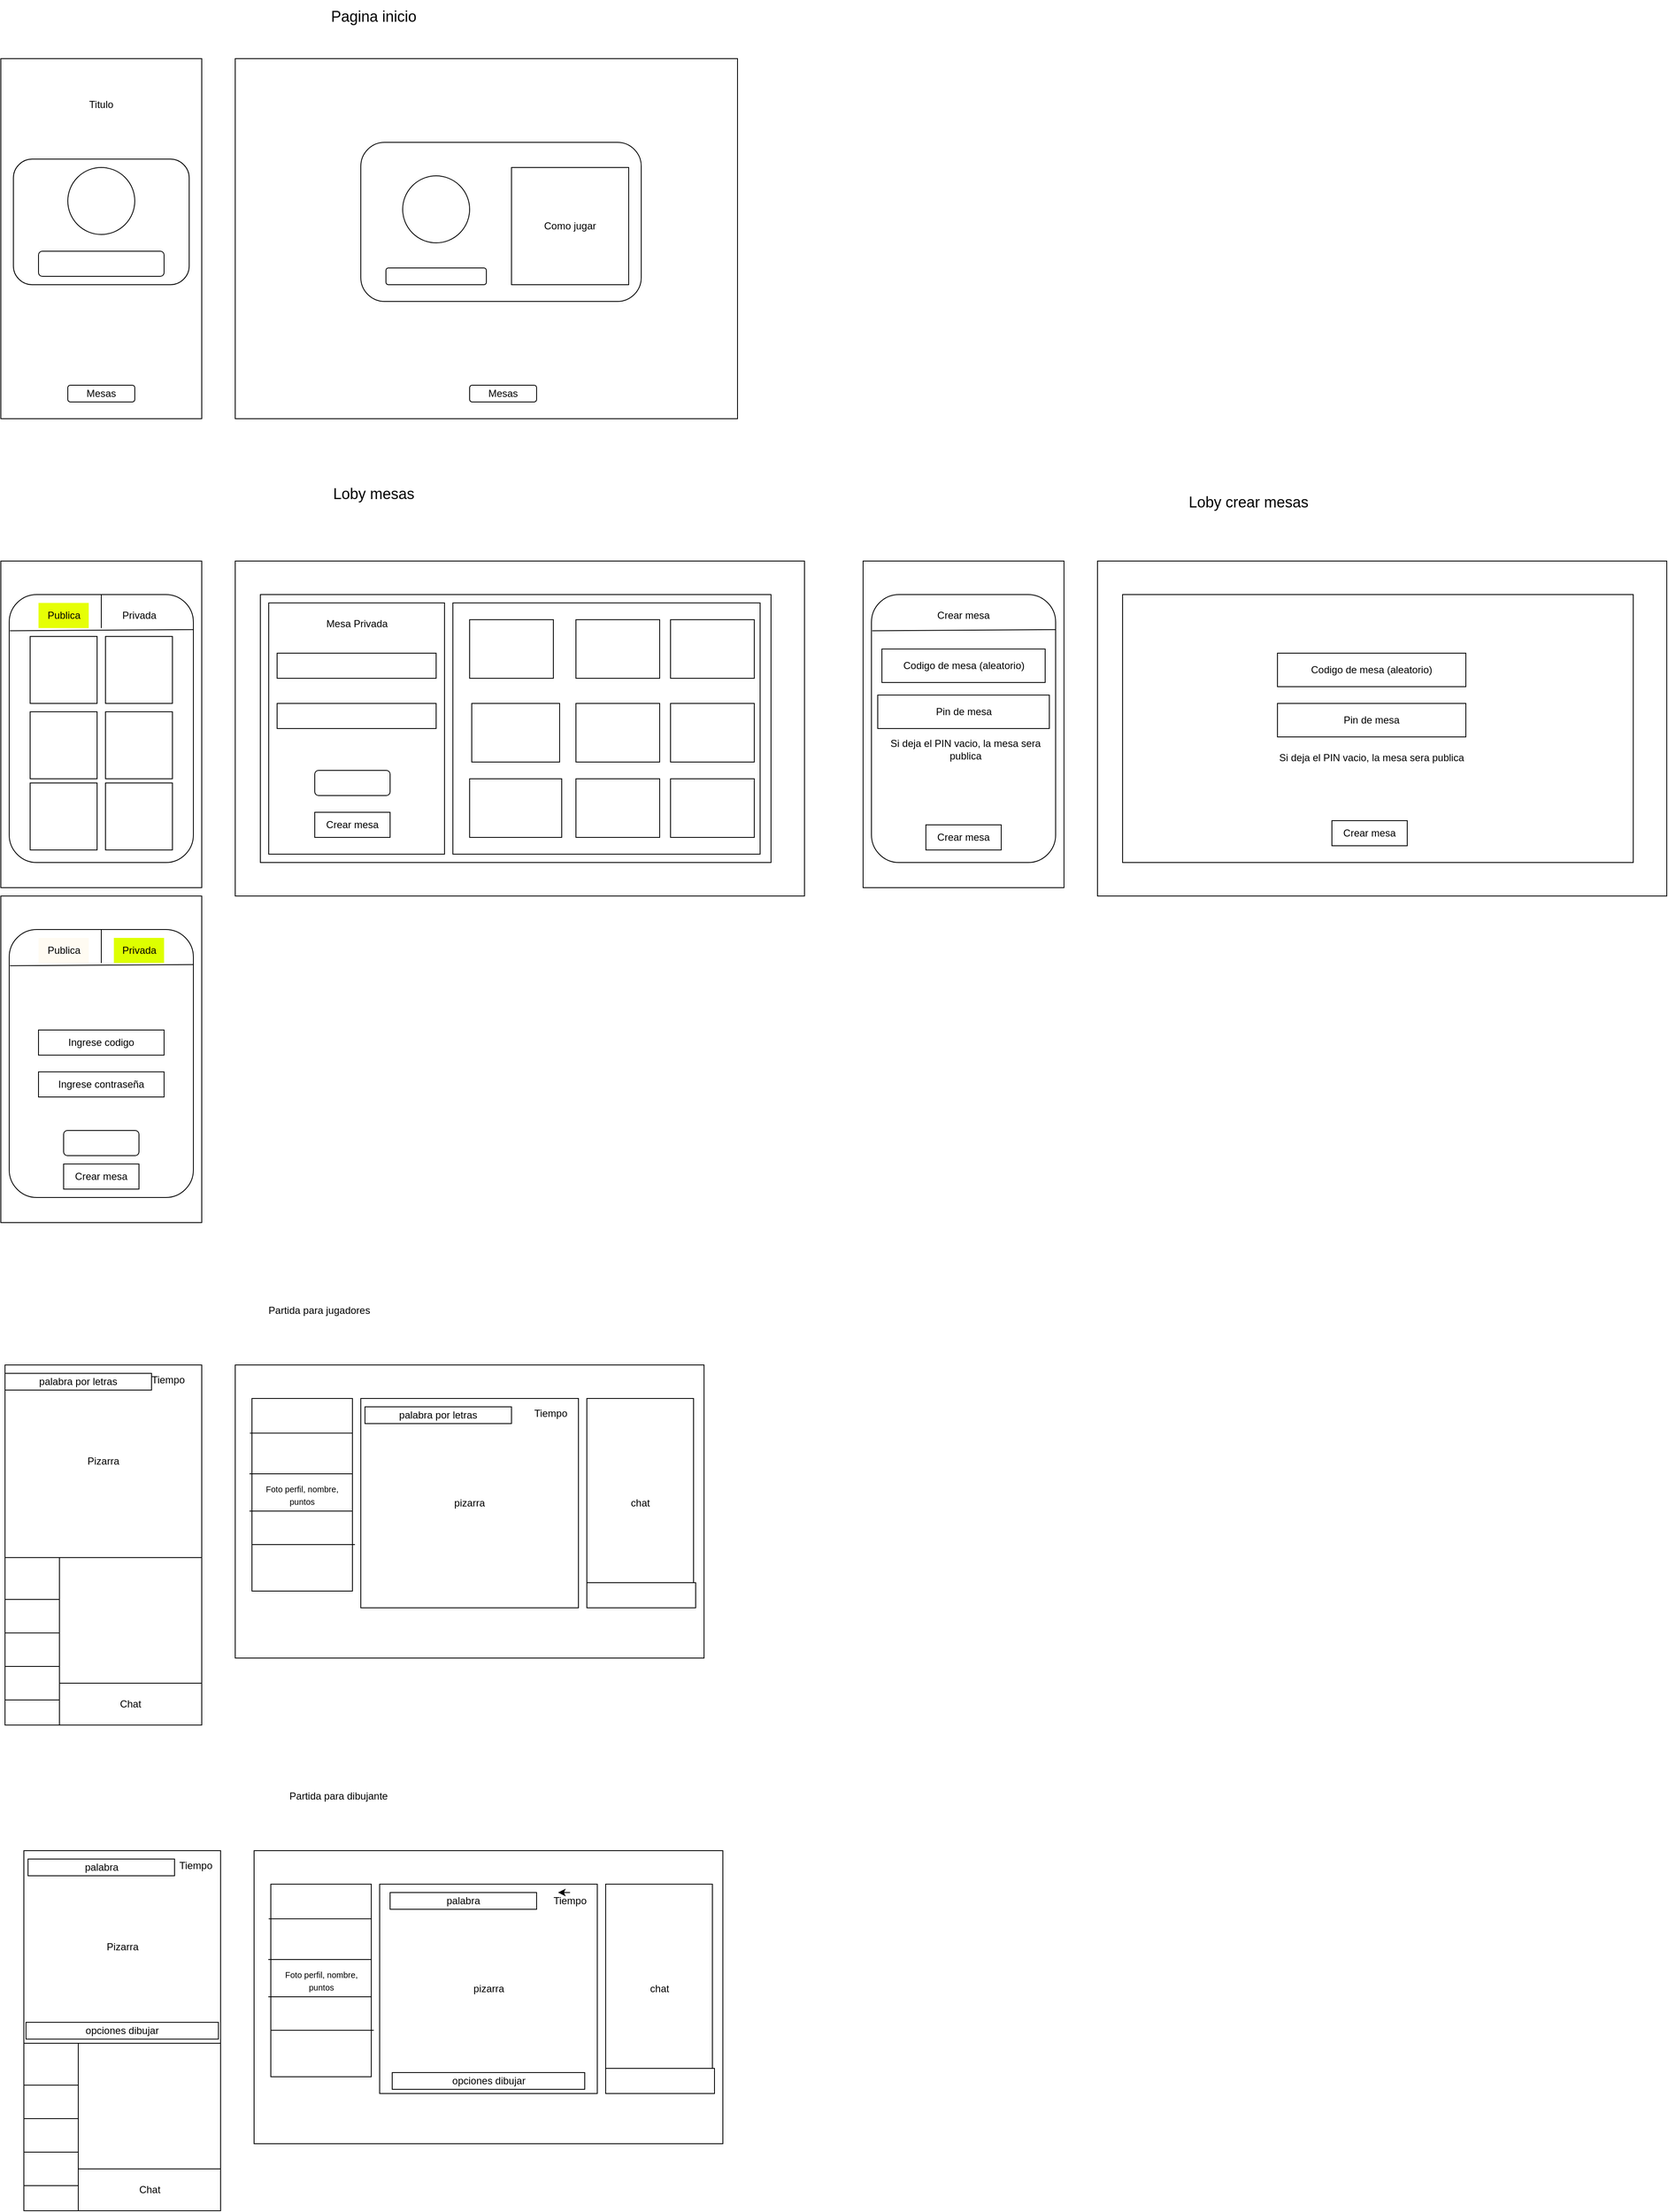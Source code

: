 <mxfile version="24.0.2" type="device">
  <diagram name="Página-1" id="uH68xMpEIBQ5nLfllBpA">
    <mxGraphModel dx="3140" dy="2772" grid="1" gridSize="10" guides="1" tooltips="1" connect="1" arrows="1" fold="1" page="1" pageScale="1" pageWidth="827" pageHeight="1169" math="0" shadow="0">
      <root>
        <mxCell id="0" />
        <mxCell id="1" parent="0" />
        <mxCell id="9TOt8isL0yTTxPqxEXAX-2" value="&lt;font style=&quot;font-size: 18px;&quot;&gt;Pagina inicio&lt;/font&gt;" style="text;html=1;align=center;verticalAlign=middle;resizable=0;points=[];autosize=1;strokeColor=none;fillColor=none;" vertex="1" parent="1">
          <mxGeometry x="420" y="10" width="130" height="40" as="geometry" />
        </mxCell>
        <mxCell id="9TOt8isL0yTTxPqxEXAX-3" value="" style="rounded=0;whiteSpace=wrap;html=1;" vertex="1" parent="1">
          <mxGeometry x="40" y="80" width="240" height="430" as="geometry" />
        </mxCell>
        <mxCell id="9TOt8isL0yTTxPqxEXAX-4" value="" style="rounded=0;whiteSpace=wrap;html=1;" vertex="1" parent="1">
          <mxGeometry x="320" y="80" width="600" height="430" as="geometry" />
        </mxCell>
        <mxCell id="9TOt8isL0yTTxPqxEXAX-6" value="" style="rounded=1;whiteSpace=wrap;html=1;" vertex="1" parent="1">
          <mxGeometry x="55" y="200" width="210" height="150" as="geometry" />
        </mxCell>
        <mxCell id="9TOt8isL0yTTxPqxEXAX-5" value="" style="ellipse;whiteSpace=wrap;html=1;aspect=fixed;" vertex="1" parent="1">
          <mxGeometry x="120" y="210" width="80" height="80" as="geometry" />
        </mxCell>
        <mxCell id="9TOt8isL0yTTxPqxEXAX-8" value="Titulo" style="text;html=1;align=center;verticalAlign=middle;whiteSpace=wrap;rounded=0;" vertex="1" parent="1">
          <mxGeometry x="130" y="120" width="60" height="30" as="geometry" />
        </mxCell>
        <mxCell id="9TOt8isL0yTTxPqxEXAX-10" value="Mesas" style="rounded=1;whiteSpace=wrap;html=1;" vertex="1" parent="1">
          <mxGeometry x="120" y="470" width="80" height="20" as="geometry" />
        </mxCell>
        <mxCell id="9TOt8isL0yTTxPqxEXAX-11" value="" style="rounded=1;whiteSpace=wrap;html=1;" vertex="1" parent="1">
          <mxGeometry x="85" y="310" width="150" height="30" as="geometry" />
        </mxCell>
        <mxCell id="9TOt8isL0yTTxPqxEXAX-12" value="" style="rounded=1;whiteSpace=wrap;html=1;" vertex="1" parent="1">
          <mxGeometry x="470" y="180" width="335" height="190" as="geometry" />
        </mxCell>
        <mxCell id="9TOt8isL0yTTxPqxEXAX-13" value="" style="ellipse;whiteSpace=wrap;html=1;aspect=fixed;" vertex="1" parent="1">
          <mxGeometry x="520" y="220" width="80" height="80" as="geometry" />
        </mxCell>
        <mxCell id="9TOt8isL0yTTxPqxEXAX-14" value="" style="rounded=1;whiteSpace=wrap;html=1;" vertex="1" parent="1">
          <mxGeometry x="500" y="330" width="120" height="20" as="geometry" />
        </mxCell>
        <mxCell id="9TOt8isL0yTTxPqxEXAX-16" value="Como jugar" style="whiteSpace=wrap;html=1;aspect=fixed;" vertex="1" parent="1">
          <mxGeometry x="650" y="210" width="140" height="140" as="geometry" />
        </mxCell>
        <mxCell id="9TOt8isL0yTTxPqxEXAX-17" value="Mesas" style="rounded=1;whiteSpace=wrap;html=1;" vertex="1" parent="1">
          <mxGeometry x="600" y="470" width="80" height="20" as="geometry" />
        </mxCell>
        <mxCell id="9TOt8isL0yTTxPqxEXAX-19" value="&lt;font style=&quot;font-size: 18px;&quot;&gt;Loby mesas&lt;/font&gt;" style="text;html=1;align=center;verticalAlign=middle;resizable=0;points=[];autosize=1;strokeColor=none;fillColor=none;" vertex="1" parent="1">
          <mxGeometry x="425" y="580" width="120" height="40" as="geometry" />
        </mxCell>
        <mxCell id="9TOt8isL0yTTxPqxEXAX-21" value="" style="rounded=0;whiteSpace=wrap;html=1;" vertex="1" parent="1">
          <mxGeometry x="40" y="680" width="240" height="390" as="geometry" />
        </mxCell>
        <mxCell id="9TOt8isL0yTTxPqxEXAX-28" value="" style="rounded=1;whiteSpace=wrap;html=1;" vertex="1" parent="1">
          <mxGeometry x="50" y="720" width="220" height="320" as="geometry" />
        </mxCell>
        <mxCell id="9TOt8isL0yTTxPqxEXAX-31" value="" style="endArrow=none;html=1;rounded=0;exitX=0.004;exitY=0.135;exitDx=0;exitDy=0;exitPerimeter=0;entryX=1;entryY=0.131;entryDx=0;entryDy=0;entryPerimeter=0;" edge="1" parent="1" source="9TOt8isL0yTTxPqxEXAX-28" target="9TOt8isL0yTTxPqxEXAX-28">
          <mxGeometry width="50" height="50" relative="1" as="geometry">
            <mxPoint x="390" y="860" as="sourcePoint" />
            <mxPoint x="440" y="810" as="targetPoint" />
          </mxGeometry>
        </mxCell>
        <mxCell id="9TOt8isL0yTTxPqxEXAX-32" value="Publica" style="text;html=1;align=center;verticalAlign=middle;resizable=0;points=[];autosize=1;strokeColor=none;fillColor=#E6FF05;" vertex="1" parent="1">
          <mxGeometry x="85" y="730" width="60" height="30" as="geometry" />
        </mxCell>
        <mxCell id="9TOt8isL0yTTxPqxEXAX-33" value="Privada" style="text;html=1;align=center;verticalAlign=middle;resizable=0;points=[];autosize=1;strokeColor=none;fillColor=none;" vertex="1" parent="1">
          <mxGeometry x="175" y="730" width="60" height="30" as="geometry" />
        </mxCell>
        <mxCell id="9TOt8isL0yTTxPqxEXAX-34" value="" style="endArrow=none;html=1;rounded=0;entryX=0.5;entryY=0;entryDx=0;entryDy=0;" edge="1" parent="1" target="9TOt8isL0yTTxPqxEXAX-28">
          <mxGeometry width="50" height="50" relative="1" as="geometry">
            <mxPoint x="160" y="760" as="sourcePoint" />
            <mxPoint x="440" y="810" as="targetPoint" />
          </mxGeometry>
        </mxCell>
        <mxCell id="9TOt8isL0yTTxPqxEXAX-35" value="" style="whiteSpace=wrap;html=1;aspect=fixed;" vertex="1" parent="1">
          <mxGeometry x="75" y="770" width="80" height="80" as="geometry" />
        </mxCell>
        <mxCell id="9TOt8isL0yTTxPqxEXAX-36" value="" style="whiteSpace=wrap;html=1;aspect=fixed;" vertex="1" parent="1">
          <mxGeometry x="165" y="770" width="80" height="80" as="geometry" />
        </mxCell>
        <mxCell id="9TOt8isL0yTTxPqxEXAX-37" value="" style="whiteSpace=wrap;html=1;aspect=fixed;" vertex="1" parent="1">
          <mxGeometry x="75" y="860" width="80" height="80" as="geometry" />
        </mxCell>
        <mxCell id="9TOt8isL0yTTxPqxEXAX-38" value="" style="whiteSpace=wrap;html=1;aspect=fixed;" vertex="1" parent="1">
          <mxGeometry x="165" y="860" width="80" height="80" as="geometry" />
        </mxCell>
        <mxCell id="9TOt8isL0yTTxPqxEXAX-39" value="" style="whiteSpace=wrap;html=1;aspect=fixed;" vertex="1" parent="1">
          <mxGeometry x="75" y="945" width="80" height="80" as="geometry" />
        </mxCell>
        <mxCell id="9TOt8isL0yTTxPqxEXAX-40" value="" style="whiteSpace=wrap;html=1;aspect=fixed;" vertex="1" parent="1">
          <mxGeometry x="165" y="945" width="80" height="80" as="geometry" />
        </mxCell>
        <mxCell id="9TOt8isL0yTTxPqxEXAX-41" value="" style="rounded=0;whiteSpace=wrap;html=1;" vertex="1" parent="1">
          <mxGeometry x="40" y="1080" width="240" height="390" as="geometry" />
        </mxCell>
        <mxCell id="9TOt8isL0yTTxPqxEXAX-42" value="" style="rounded=1;whiteSpace=wrap;html=1;" vertex="1" parent="1">
          <mxGeometry x="50" y="1120" width="220" height="320" as="geometry" />
        </mxCell>
        <mxCell id="9TOt8isL0yTTxPqxEXAX-43" value="" style="endArrow=none;html=1;rounded=0;exitX=0.004;exitY=0.135;exitDx=0;exitDy=0;exitPerimeter=0;entryX=1;entryY=0.131;entryDx=0;entryDy=0;entryPerimeter=0;" edge="1" parent="1" source="9TOt8isL0yTTxPqxEXAX-42" target="9TOt8isL0yTTxPqxEXAX-42">
          <mxGeometry width="50" height="50" relative="1" as="geometry">
            <mxPoint x="390" y="1260" as="sourcePoint" />
            <mxPoint x="440" y="1210" as="targetPoint" />
          </mxGeometry>
        </mxCell>
        <mxCell id="9TOt8isL0yTTxPqxEXAX-44" value="Publica" style="text;html=1;align=center;verticalAlign=middle;resizable=0;points=[];autosize=1;strokeColor=none;fillColor=#FFFBF2;" vertex="1" parent="1">
          <mxGeometry x="85" y="1130" width="60" height="30" as="geometry" />
        </mxCell>
        <mxCell id="9TOt8isL0yTTxPqxEXAX-45" value="Privada" style="text;html=1;align=center;verticalAlign=middle;resizable=0;points=[];autosize=1;strokeColor=none;fillColor=#DDFF00;" vertex="1" parent="1">
          <mxGeometry x="175" y="1130" width="60" height="30" as="geometry" />
        </mxCell>
        <mxCell id="9TOt8isL0yTTxPqxEXAX-46" value="" style="endArrow=none;html=1;rounded=0;entryX=0.5;entryY=0;entryDx=0;entryDy=0;" edge="1" parent="1" target="9TOt8isL0yTTxPqxEXAX-42">
          <mxGeometry width="50" height="50" relative="1" as="geometry">
            <mxPoint x="160" y="1160" as="sourcePoint" />
            <mxPoint x="440" y="1210" as="targetPoint" />
          </mxGeometry>
        </mxCell>
        <mxCell id="9TOt8isL0yTTxPqxEXAX-53" value="" style="rounded=0;whiteSpace=wrap;html=1;" vertex="1" parent="1">
          <mxGeometry x="85" y="1240" width="150" height="30" as="geometry" />
        </mxCell>
        <mxCell id="9TOt8isL0yTTxPqxEXAX-54" value="" style="rounded=0;whiteSpace=wrap;html=1;" vertex="1" parent="1">
          <mxGeometry x="85" y="1290" width="150" height="30" as="geometry" />
        </mxCell>
        <mxCell id="9TOt8isL0yTTxPqxEXAX-56" value="" style="rounded=1;whiteSpace=wrap;html=1;" vertex="1" parent="1">
          <mxGeometry x="115" y="1360" width="90" height="30" as="geometry" />
        </mxCell>
        <mxCell id="9TOt8isL0yTTxPqxEXAX-57" value="Ingrese codigo" style="text;html=1;align=center;verticalAlign=middle;whiteSpace=wrap;rounded=0;" vertex="1" parent="1">
          <mxGeometry x="100" y="1240" width="120" height="30" as="geometry" />
        </mxCell>
        <mxCell id="9TOt8isL0yTTxPqxEXAX-58" value="Ingrese contraseña" style="text;html=1;align=center;verticalAlign=middle;whiteSpace=wrap;rounded=0;" vertex="1" parent="1">
          <mxGeometry x="100" y="1290" width="120" height="30" as="geometry" />
        </mxCell>
        <mxCell id="9TOt8isL0yTTxPqxEXAX-59" value="" style="rounded=0;whiteSpace=wrap;html=1;" vertex="1" parent="1">
          <mxGeometry x="320" y="680" width="680" height="400" as="geometry" />
        </mxCell>
        <mxCell id="9TOt8isL0yTTxPqxEXAX-61" value="" style="rounded=0;whiteSpace=wrap;html=1;" vertex="1" parent="1">
          <mxGeometry x="350" y="720" width="610" height="320" as="geometry" />
        </mxCell>
        <mxCell id="9TOt8isL0yTTxPqxEXAX-62" value="" style="rounded=0;whiteSpace=wrap;html=1;" vertex="1" parent="1">
          <mxGeometry x="580" y="730" width="367" height="300" as="geometry" />
        </mxCell>
        <mxCell id="9TOt8isL0yTTxPqxEXAX-63" value="" style="rounded=0;whiteSpace=wrap;html=1;" vertex="1" parent="1">
          <mxGeometry x="600" y="750" width="100" height="70" as="geometry" />
        </mxCell>
        <mxCell id="9TOt8isL0yTTxPqxEXAX-64" value="" style="rounded=0;whiteSpace=wrap;html=1;" vertex="1" parent="1">
          <mxGeometry x="727" y="750" width="100" height="70" as="geometry" />
        </mxCell>
        <mxCell id="9TOt8isL0yTTxPqxEXAX-65" value="" style="rounded=0;whiteSpace=wrap;html=1;" vertex="1" parent="1">
          <mxGeometry x="840" y="750" width="100" height="70" as="geometry" />
        </mxCell>
        <mxCell id="9TOt8isL0yTTxPqxEXAX-66" value="" style="rounded=0;whiteSpace=wrap;html=1;" vertex="1" parent="1">
          <mxGeometry x="602.5" y="850" width="105" height="70" as="geometry" />
        </mxCell>
        <mxCell id="9TOt8isL0yTTxPqxEXAX-67" value="" style="rounded=0;whiteSpace=wrap;html=1;" vertex="1" parent="1">
          <mxGeometry x="727" y="850" width="100" height="70" as="geometry" />
        </mxCell>
        <mxCell id="9TOt8isL0yTTxPqxEXAX-68" value="" style="rounded=0;whiteSpace=wrap;html=1;" vertex="1" parent="1">
          <mxGeometry x="840" y="850" width="100" height="70" as="geometry" />
        </mxCell>
        <mxCell id="9TOt8isL0yTTxPqxEXAX-69" value="" style="rounded=0;whiteSpace=wrap;html=1;" vertex="1" parent="1">
          <mxGeometry x="600" y="940" width="110" height="70" as="geometry" />
        </mxCell>
        <mxCell id="9TOt8isL0yTTxPqxEXAX-70" value="" style="rounded=0;whiteSpace=wrap;html=1;" vertex="1" parent="1">
          <mxGeometry x="727" y="940" width="100" height="70" as="geometry" />
        </mxCell>
        <mxCell id="9TOt8isL0yTTxPqxEXAX-71" value="" style="rounded=0;whiteSpace=wrap;html=1;" vertex="1" parent="1">
          <mxGeometry x="840" y="940" width="100" height="70" as="geometry" />
        </mxCell>
        <mxCell id="9TOt8isL0yTTxPqxEXAX-72" value="" style="rounded=0;whiteSpace=wrap;html=1;" vertex="1" parent="1">
          <mxGeometry x="360" y="730" width="210" height="300" as="geometry" />
        </mxCell>
        <mxCell id="9TOt8isL0yTTxPqxEXAX-73" value="Mesa Privada" style="text;html=1;align=center;verticalAlign=middle;whiteSpace=wrap;rounded=0;" vertex="1" parent="1">
          <mxGeometry x="412.5" y="740" width="105" height="30" as="geometry" />
        </mxCell>
        <mxCell id="9TOt8isL0yTTxPqxEXAX-75" value="" style="rounded=0;whiteSpace=wrap;html=1;" vertex="1" parent="1">
          <mxGeometry x="370" y="790" width="190" height="30" as="geometry" />
        </mxCell>
        <mxCell id="9TOt8isL0yTTxPqxEXAX-76" value="" style="rounded=0;whiteSpace=wrap;html=1;" vertex="1" parent="1">
          <mxGeometry x="370" y="850" width="190" height="30" as="geometry" />
        </mxCell>
        <mxCell id="9TOt8isL0yTTxPqxEXAX-77" value="" style="rounded=1;whiteSpace=wrap;html=1;" vertex="1" parent="1">
          <mxGeometry x="415" y="930" width="90" height="30" as="geometry" />
        </mxCell>
        <mxCell id="9TOt8isL0yTTxPqxEXAX-78" value="Partida para jugadores" style="text;html=1;align=center;verticalAlign=middle;resizable=0;points=[];autosize=1;strokeColor=none;fillColor=none;" vertex="1" parent="1">
          <mxGeometry x="350" y="1560" width="140" height="30" as="geometry" />
        </mxCell>
        <mxCell id="9TOt8isL0yTTxPqxEXAX-79" value="" style="rounded=0;whiteSpace=wrap;html=1;" vertex="1" parent="1">
          <mxGeometry x="45" y="1640" width="235" height="430" as="geometry" />
        </mxCell>
        <mxCell id="9TOt8isL0yTTxPqxEXAX-80" value="Pizarra" style="rounded=0;whiteSpace=wrap;html=1;" vertex="1" parent="1">
          <mxGeometry x="45" y="1640" width="235" height="230" as="geometry" />
        </mxCell>
        <mxCell id="9TOt8isL0yTTxPqxEXAX-81" value="" style="rounded=0;whiteSpace=wrap;html=1;" vertex="1" parent="1">
          <mxGeometry x="45" y="1870" width="65" height="200" as="geometry" />
        </mxCell>
        <mxCell id="9TOt8isL0yTTxPqxEXAX-82" value="Chat" style="rounded=0;whiteSpace=wrap;html=1;" vertex="1" parent="1">
          <mxGeometry x="110" y="2020" width="170" height="50" as="geometry" />
        </mxCell>
        <mxCell id="9TOt8isL0yTTxPqxEXAX-83" value="" style="endArrow=none;html=1;rounded=0;exitX=0;exitY=0.25;exitDx=0;exitDy=0;entryX=1;entryY=0.25;entryDx=0;entryDy=0;" edge="1" parent="1" source="9TOt8isL0yTTxPqxEXAX-81" target="9TOt8isL0yTTxPqxEXAX-81">
          <mxGeometry width="50" height="50" relative="1" as="geometry">
            <mxPoint x="400" y="1900" as="sourcePoint" />
            <mxPoint x="450" y="1850" as="targetPoint" />
          </mxGeometry>
        </mxCell>
        <mxCell id="9TOt8isL0yTTxPqxEXAX-84" value="" style="endArrow=none;html=1;rounded=0;exitX=0;exitY=0.25;exitDx=0;exitDy=0;entryX=1;entryY=0.25;entryDx=0;entryDy=0;" edge="1" parent="1">
          <mxGeometry width="50" height="50" relative="1" as="geometry">
            <mxPoint x="45" y="1960" as="sourcePoint" />
            <mxPoint x="110" y="1960" as="targetPoint" />
          </mxGeometry>
        </mxCell>
        <mxCell id="9TOt8isL0yTTxPqxEXAX-85" value="" style="endArrow=none;html=1;rounded=0;exitX=0;exitY=0.25;exitDx=0;exitDy=0;entryX=1;entryY=0.25;entryDx=0;entryDy=0;" edge="1" parent="1">
          <mxGeometry width="50" height="50" relative="1" as="geometry">
            <mxPoint x="45" y="2000" as="sourcePoint" />
            <mxPoint x="110" y="2000" as="targetPoint" />
          </mxGeometry>
        </mxCell>
        <mxCell id="9TOt8isL0yTTxPqxEXAX-86" value="" style="endArrow=none;html=1;rounded=0;exitX=0;exitY=0.25;exitDx=0;exitDy=0;entryX=1;entryY=0.25;entryDx=0;entryDy=0;" edge="1" parent="1">
          <mxGeometry width="50" height="50" relative="1" as="geometry">
            <mxPoint x="45" y="2040" as="sourcePoint" />
            <mxPoint x="110" y="2040" as="targetPoint" />
          </mxGeometry>
        </mxCell>
        <mxCell id="9TOt8isL0yTTxPqxEXAX-87" value="" style="rounded=0;whiteSpace=wrap;html=1;" vertex="1" parent="1">
          <mxGeometry x="320" y="1640" width="560" height="350" as="geometry" />
        </mxCell>
        <mxCell id="9TOt8isL0yTTxPqxEXAX-88" value="pizarra" style="rounded=0;whiteSpace=wrap;html=1;" vertex="1" parent="1">
          <mxGeometry x="470" y="1680" width="260" height="250" as="geometry" />
        </mxCell>
        <mxCell id="9TOt8isL0yTTxPqxEXAX-89" value="&lt;font style=&quot;font-size: 10px;&quot;&gt;Foto perfil, nombre, puntos&lt;/font&gt;" style="rounded=0;whiteSpace=wrap;html=1;" vertex="1" parent="1">
          <mxGeometry x="340" y="1680" width="120" height="230" as="geometry" />
        </mxCell>
        <mxCell id="9TOt8isL0yTTxPqxEXAX-91" value="" style="endArrow=none;html=1;rounded=0;exitX=-0.021;exitY=0.18;exitDx=0;exitDy=0;exitPerimeter=0;entryX=1;entryY=0.18;entryDx=0;entryDy=0;entryPerimeter=0;" edge="1" parent="1" source="9TOt8isL0yTTxPqxEXAX-89" target="9TOt8isL0yTTxPqxEXAX-89">
          <mxGeometry width="50" height="50" relative="1" as="geometry">
            <mxPoint x="650" y="1940" as="sourcePoint" />
            <mxPoint x="700" y="1890" as="targetPoint" />
          </mxGeometry>
        </mxCell>
        <mxCell id="9TOt8isL0yTTxPqxEXAX-92" value="" style="endArrow=none;html=1;rounded=0;exitX=-0.021;exitY=0.18;exitDx=0;exitDy=0;exitPerimeter=0;entryX=1;entryY=0.18;entryDx=0;entryDy=0;entryPerimeter=0;" edge="1" parent="1">
          <mxGeometry width="50" height="50" relative="1" as="geometry">
            <mxPoint x="337" y="1770" as="sourcePoint" />
            <mxPoint x="460" y="1770" as="targetPoint" />
          </mxGeometry>
        </mxCell>
        <mxCell id="9TOt8isL0yTTxPqxEXAX-93" value="" style="endArrow=none;html=1;rounded=0;exitX=-0.021;exitY=0.18;exitDx=0;exitDy=0;exitPerimeter=0;entryX=1;entryY=0.18;entryDx=0;entryDy=0;entryPerimeter=0;" edge="1" parent="1">
          <mxGeometry width="50" height="50" relative="1" as="geometry">
            <mxPoint x="337" y="1814.5" as="sourcePoint" />
            <mxPoint x="460" y="1814.5" as="targetPoint" />
          </mxGeometry>
        </mxCell>
        <mxCell id="9TOt8isL0yTTxPqxEXAX-94" value="" style="endArrow=none;html=1;rounded=0;exitX=-0.021;exitY=0.18;exitDx=0;exitDy=0;exitPerimeter=0;entryX=1;entryY=0.18;entryDx=0;entryDy=0;entryPerimeter=0;" edge="1" parent="1">
          <mxGeometry width="50" height="50" relative="1" as="geometry">
            <mxPoint x="340" y="1854.5" as="sourcePoint" />
            <mxPoint x="463" y="1854.5" as="targetPoint" />
          </mxGeometry>
        </mxCell>
        <mxCell id="9TOt8isL0yTTxPqxEXAX-95" value="chat" style="rounded=0;whiteSpace=wrap;html=1;" vertex="1" parent="1">
          <mxGeometry x="740" y="1680" width="127.5" height="250" as="geometry" />
        </mxCell>
        <mxCell id="9TOt8isL0yTTxPqxEXAX-97" value="" style="rounded=0;whiteSpace=wrap;html=1;" vertex="1" parent="1">
          <mxGeometry x="740" y="1900" width="130" height="30" as="geometry" />
        </mxCell>
        <mxCell id="9TOt8isL0yTTxPqxEXAX-98" value="Partida para dibujante" style="text;html=1;align=center;verticalAlign=middle;resizable=0;points=[];autosize=1;strokeColor=none;fillColor=none;" vertex="1" parent="1">
          <mxGeometry x="372.5" y="2140" width="140" height="30" as="geometry" />
        </mxCell>
        <mxCell id="9TOt8isL0yTTxPqxEXAX-99" value="" style="rounded=0;whiteSpace=wrap;html=1;" vertex="1" parent="1">
          <mxGeometry x="67.5" y="2220" width="235" height="430" as="geometry" />
        </mxCell>
        <mxCell id="9TOt8isL0yTTxPqxEXAX-100" value="Pizarra" style="rounded=0;whiteSpace=wrap;html=1;" vertex="1" parent="1">
          <mxGeometry x="67.5" y="2220" width="235" height="230" as="geometry" />
        </mxCell>
        <mxCell id="9TOt8isL0yTTxPqxEXAX-101" value="" style="rounded=0;whiteSpace=wrap;html=1;" vertex="1" parent="1">
          <mxGeometry x="67.5" y="2450" width="65" height="200" as="geometry" />
        </mxCell>
        <mxCell id="9TOt8isL0yTTxPqxEXAX-102" value="Chat" style="rounded=0;whiteSpace=wrap;html=1;" vertex="1" parent="1">
          <mxGeometry x="132.5" y="2600" width="170" height="50" as="geometry" />
        </mxCell>
        <mxCell id="9TOt8isL0yTTxPqxEXAX-103" value="" style="endArrow=none;html=1;rounded=0;exitX=0;exitY=0.25;exitDx=0;exitDy=0;entryX=1;entryY=0.25;entryDx=0;entryDy=0;" edge="1" parent="1" source="9TOt8isL0yTTxPqxEXAX-101" target="9TOt8isL0yTTxPqxEXAX-101">
          <mxGeometry width="50" height="50" relative="1" as="geometry">
            <mxPoint x="422.5" y="2480" as="sourcePoint" />
            <mxPoint x="472.5" y="2430" as="targetPoint" />
          </mxGeometry>
        </mxCell>
        <mxCell id="9TOt8isL0yTTxPqxEXAX-104" value="" style="endArrow=none;html=1;rounded=0;exitX=0;exitY=0.25;exitDx=0;exitDy=0;entryX=1;entryY=0.25;entryDx=0;entryDy=0;" edge="1" parent="1">
          <mxGeometry width="50" height="50" relative="1" as="geometry">
            <mxPoint x="67.5" y="2540" as="sourcePoint" />
            <mxPoint x="132.5" y="2540" as="targetPoint" />
          </mxGeometry>
        </mxCell>
        <mxCell id="9TOt8isL0yTTxPqxEXAX-105" value="" style="endArrow=none;html=1;rounded=0;exitX=0;exitY=0.25;exitDx=0;exitDy=0;entryX=1;entryY=0.25;entryDx=0;entryDy=0;" edge="1" parent="1">
          <mxGeometry width="50" height="50" relative="1" as="geometry">
            <mxPoint x="67.5" y="2580" as="sourcePoint" />
            <mxPoint x="132.5" y="2580" as="targetPoint" />
          </mxGeometry>
        </mxCell>
        <mxCell id="9TOt8isL0yTTxPqxEXAX-106" value="" style="endArrow=none;html=1;rounded=0;exitX=0;exitY=0.25;exitDx=0;exitDy=0;entryX=1;entryY=0.25;entryDx=0;entryDy=0;" edge="1" parent="1">
          <mxGeometry width="50" height="50" relative="1" as="geometry">
            <mxPoint x="67.5" y="2620" as="sourcePoint" />
            <mxPoint x="132.5" y="2620" as="targetPoint" />
          </mxGeometry>
        </mxCell>
        <mxCell id="9TOt8isL0yTTxPqxEXAX-107" value="" style="rounded=0;whiteSpace=wrap;html=1;" vertex="1" parent="1">
          <mxGeometry x="342.5" y="2220" width="560" height="350" as="geometry" />
        </mxCell>
        <mxCell id="9TOt8isL0yTTxPqxEXAX-108" value="pizarra" style="rounded=0;whiteSpace=wrap;html=1;" vertex="1" parent="1">
          <mxGeometry x="492.5" y="2260" width="260" height="250" as="geometry" />
        </mxCell>
        <mxCell id="9TOt8isL0yTTxPqxEXAX-109" value="&lt;font style=&quot;font-size: 10px;&quot;&gt;Foto perfil, nombre, puntos&lt;/font&gt;" style="rounded=0;whiteSpace=wrap;html=1;" vertex="1" parent="1">
          <mxGeometry x="362.5" y="2260" width="120" height="230" as="geometry" />
        </mxCell>
        <mxCell id="9TOt8isL0yTTxPqxEXAX-110" value="" style="endArrow=none;html=1;rounded=0;exitX=-0.021;exitY=0.18;exitDx=0;exitDy=0;exitPerimeter=0;entryX=1;entryY=0.18;entryDx=0;entryDy=0;entryPerimeter=0;" edge="1" parent="1" source="9TOt8isL0yTTxPqxEXAX-109" target="9TOt8isL0yTTxPqxEXAX-109">
          <mxGeometry width="50" height="50" relative="1" as="geometry">
            <mxPoint x="672.5" y="2520" as="sourcePoint" />
            <mxPoint x="722.5" y="2470" as="targetPoint" />
          </mxGeometry>
        </mxCell>
        <mxCell id="9TOt8isL0yTTxPqxEXAX-111" value="" style="endArrow=none;html=1;rounded=0;exitX=-0.021;exitY=0.18;exitDx=0;exitDy=0;exitPerimeter=0;entryX=1;entryY=0.18;entryDx=0;entryDy=0;entryPerimeter=0;" edge="1" parent="1">
          <mxGeometry width="50" height="50" relative="1" as="geometry">
            <mxPoint x="359.5" y="2350" as="sourcePoint" />
            <mxPoint x="482.5" y="2350" as="targetPoint" />
          </mxGeometry>
        </mxCell>
        <mxCell id="9TOt8isL0yTTxPqxEXAX-112" value="" style="endArrow=none;html=1;rounded=0;exitX=-0.021;exitY=0.18;exitDx=0;exitDy=0;exitPerimeter=0;entryX=1;entryY=0.18;entryDx=0;entryDy=0;entryPerimeter=0;" edge="1" parent="1">
          <mxGeometry width="50" height="50" relative="1" as="geometry">
            <mxPoint x="359.5" y="2394.5" as="sourcePoint" />
            <mxPoint x="482.5" y="2394.5" as="targetPoint" />
          </mxGeometry>
        </mxCell>
        <mxCell id="9TOt8isL0yTTxPqxEXAX-113" value="" style="endArrow=none;html=1;rounded=0;exitX=-0.021;exitY=0.18;exitDx=0;exitDy=0;exitPerimeter=0;entryX=1;entryY=0.18;entryDx=0;entryDy=0;entryPerimeter=0;" edge="1" parent="1">
          <mxGeometry width="50" height="50" relative="1" as="geometry">
            <mxPoint x="362.5" y="2434.5" as="sourcePoint" />
            <mxPoint x="485.5" y="2434.5" as="targetPoint" />
          </mxGeometry>
        </mxCell>
        <mxCell id="9TOt8isL0yTTxPqxEXAX-114" value="chat" style="rounded=0;whiteSpace=wrap;html=1;" vertex="1" parent="1">
          <mxGeometry x="762.5" y="2260" width="127.5" height="250" as="geometry" />
        </mxCell>
        <mxCell id="9TOt8isL0yTTxPqxEXAX-115" value="" style="rounded=0;whiteSpace=wrap;html=1;" vertex="1" parent="1">
          <mxGeometry x="762.5" y="2480" width="130" height="30" as="geometry" />
        </mxCell>
        <mxCell id="9TOt8isL0yTTxPqxEXAX-116" value="palabra" style="rounded=0;whiteSpace=wrap;html=1;" vertex="1" parent="1">
          <mxGeometry x="72.5" y="2230" width="175" height="20" as="geometry" />
        </mxCell>
        <mxCell id="9TOt8isL0yTTxPqxEXAX-117" value="opciones dibujar" style="rounded=0;whiteSpace=wrap;html=1;" vertex="1" parent="1">
          <mxGeometry x="70" y="2425" width="230" height="20" as="geometry" />
        </mxCell>
        <mxCell id="9TOt8isL0yTTxPqxEXAX-118" value="palabra" style="rounded=0;whiteSpace=wrap;html=1;" vertex="1" parent="1">
          <mxGeometry x="505" y="2270" width="175" height="20" as="geometry" />
        </mxCell>
        <mxCell id="9TOt8isL0yTTxPqxEXAX-119" value="opciones dibujar" style="rounded=0;whiteSpace=wrap;html=1;" vertex="1" parent="1">
          <mxGeometry x="507.5" y="2485" width="230" height="20" as="geometry" />
        </mxCell>
        <mxCell id="9TOt8isL0yTTxPqxEXAX-121" value="Tiempo" style="text;html=1;align=center;verticalAlign=middle;whiteSpace=wrap;rounded=0;" vertex="1" parent="1">
          <mxGeometry x="691.25" y="2270" width="57.5" height="20" as="geometry" />
        </mxCell>
        <mxCell id="9TOt8isL0yTTxPqxEXAX-122" style="edgeStyle=orthogonalEdgeStyle;rounded=0;orthogonalLoop=1;jettySize=auto;html=1;exitX=0.5;exitY=0;exitDx=0;exitDy=0;entryX=0.25;entryY=0;entryDx=0;entryDy=0;" edge="1" parent="1" source="9TOt8isL0yTTxPqxEXAX-121" target="9TOt8isL0yTTxPqxEXAX-121">
          <mxGeometry relative="1" as="geometry" />
        </mxCell>
        <mxCell id="9TOt8isL0yTTxPqxEXAX-124" value="Tiempo&lt;div&gt;&lt;br&gt;&lt;/div&gt;" style="text;html=1;align=center;verticalAlign=middle;whiteSpace=wrap;rounded=0;" vertex="1" parent="1">
          <mxGeometry x="242.5" y="2230" width="60" height="30" as="geometry" />
        </mxCell>
        <mxCell id="9TOt8isL0yTTxPqxEXAX-125" value="Tiempo&lt;div&gt;&lt;br&gt;&lt;/div&gt;" style="text;html=1;align=center;verticalAlign=middle;whiteSpace=wrap;rounded=0;" vertex="1" parent="1">
          <mxGeometry x="667" y="1690" width="60" height="30" as="geometry" />
        </mxCell>
        <mxCell id="9TOt8isL0yTTxPqxEXAX-126" value="Tiempo&lt;div&gt;&lt;br&gt;&lt;/div&gt;" style="text;html=1;align=center;verticalAlign=middle;whiteSpace=wrap;rounded=0;" vertex="1" parent="1">
          <mxGeometry x="210" y="1650" width="60" height="30" as="geometry" />
        </mxCell>
        <mxCell id="9TOt8isL0yTTxPqxEXAX-127" value="Crear mesa" style="rounded=0;whiteSpace=wrap;html=1;" vertex="1" parent="1">
          <mxGeometry x="415" y="980" width="90" height="30" as="geometry" />
        </mxCell>
        <mxCell id="9TOt8isL0yTTxPqxEXAX-130" value="Crear mesa" style="rounded=0;whiteSpace=wrap;html=1;" vertex="1" parent="1">
          <mxGeometry x="115" y="1400" width="90" height="30" as="geometry" />
        </mxCell>
        <mxCell id="9TOt8isL0yTTxPqxEXAX-132" value="" style="rounded=0;whiteSpace=wrap;html=1;" vertex="1" parent="1">
          <mxGeometry x="1070" y="680" width="240" height="390" as="geometry" />
        </mxCell>
        <mxCell id="9TOt8isL0yTTxPqxEXAX-133" value="" style="rounded=1;whiteSpace=wrap;html=1;" vertex="1" parent="1">
          <mxGeometry x="1080" y="720" width="220" height="320" as="geometry" />
        </mxCell>
        <mxCell id="9TOt8isL0yTTxPqxEXAX-134" value="" style="endArrow=none;html=1;rounded=0;exitX=0.004;exitY=0.135;exitDx=0;exitDy=0;exitPerimeter=0;entryX=1;entryY=0.131;entryDx=0;entryDy=0;entryPerimeter=0;" edge="1" parent="1" source="9TOt8isL0yTTxPqxEXAX-133" target="9TOt8isL0yTTxPqxEXAX-133">
          <mxGeometry width="50" height="50" relative="1" as="geometry">
            <mxPoint x="1420" y="860" as="sourcePoint" />
            <mxPoint x="1470" y="810" as="targetPoint" />
          </mxGeometry>
        </mxCell>
        <mxCell id="9TOt8isL0yTTxPqxEXAX-154" value="" style="rounded=0;whiteSpace=wrap;html=1;" vertex="1" parent="1">
          <mxGeometry x="1350" y="680" width="680" height="400" as="geometry" />
        </mxCell>
        <mxCell id="9TOt8isL0yTTxPqxEXAX-155" value="" style="rounded=0;whiteSpace=wrap;html=1;" vertex="1" parent="1">
          <mxGeometry x="1380" y="720" width="610" height="320" as="geometry" />
        </mxCell>
        <mxCell id="9TOt8isL0yTTxPqxEXAX-171" value="Crear mesa" style="rounded=0;whiteSpace=wrap;html=1;" vertex="1" parent="1">
          <mxGeometry x="1630" y="990" width="90" height="30" as="geometry" />
        </mxCell>
        <mxCell id="9TOt8isL0yTTxPqxEXAX-174" value="&lt;font style=&quot;font-size: 18px;&quot;&gt;Loby crear mesas&lt;/font&gt;" style="text;html=1;align=center;verticalAlign=middle;resizable=0;points=[];autosize=1;strokeColor=none;fillColor=none;" vertex="1" parent="1">
          <mxGeometry x="1445" y="590" width="170" height="40" as="geometry" />
        </mxCell>
        <mxCell id="9TOt8isL0yTTxPqxEXAX-175" value="Crear mesa" style="text;html=1;align=center;verticalAlign=middle;whiteSpace=wrap;rounded=0;" vertex="1" parent="1">
          <mxGeometry x="1135" y="730" width="110" height="30" as="geometry" />
        </mxCell>
        <mxCell id="9TOt8isL0yTTxPqxEXAX-178" value="Codigo de mesa (aleatorio)" style="rounded=0;whiteSpace=wrap;html=1;" vertex="1" parent="1">
          <mxGeometry x="1565" y="790" width="225" height="40" as="geometry" />
        </mxCell>
        <mxCell id="9TOt8isL0yTTxPqxEXAX-179" value="Pin de mesa" style="rounded=0;whiteSpace=wrap;html=1;" vertex="1" parent="1">
          <mxGeometry x="1565" y="850" width="225" height="40" as="geometry" />
        </mxCell>
        <mxCell id="9TOt8isL0yTTxPqxEXAX-181" value="Si deja el PIN vacio, la mesa sera publica" style="text;html=1;align=center;verticalAlign=middle;whiteSpace=wrap;rounded=0;" vertex="1" parent="1">
          <mxGeometry x="1560" y="900" width="235" height="30" as="geometry" />
        </mxCell>
        <mxCell id="9TOt8isL0yTTxPqxEXAX-182" value="palabra por letras" style="rounded=0;whiteSpace=wrap;html=1;" vertex="1" parent="1">
          <mxGeometry x="475" y="1690" width="175" height="20" as="geometry" />
        </mxCell>
        <mxCell id="9TOt8isL0yTTxPqxEXAX-183" value="palabra por letras" style="rounded=0;whiteSpace=wrap;html=1;" vertex="1" parent="1">
          <mxGeometry x="45" y="1650" width="175" height="20" as="geometry" />
        </mxCell>
        <mxCell id="9TOt8isL0yTTxPqxEXAX-184" value="Codigo de mesa (aleatorio)" style="rounded=0;whiteSpace=wrap;html=1;" vertex="1" parent="1">
          <mxGeometry x="1092.5" y="785" width="195" height="40" as="geometry" />
        </mxCell>
        <mxCell id="9TOt8isL0yTTxPqxEXAX-185" value="Pin de mesa" style="rounded=0;whiteSpace=wrap;html=1;" vertex="1" parent="1">
          <mxGeometry x="1087.5" y="840" width="205" height="40" as="geometry" />
        </mxCell>
        <mxCell id="9TOt8isL0yTTxPqxEXAX-186" value="Si deja el PIN vacio, la mesa sera publica" style="text;html=1;align=center;verticalAlign=middle;whiteSpace=wrap;rounded=0;" vertex="1" parent="1">
          <mxGeometry x="1085" y="890" width="215" height="30" as="geometry" />
        </mxCell>
        <mxCell id="9TOt8isL0yTTxPqxEXAX-188" value="Crear mesa" style="rounded=0;whiteSpace=wrap;html=1;" vertex="1" parent="1">
          <mxGeometry x="1145" y="995" width="90" height="30" as="geometry" />
        </mxCell>
      </root>
    </mxGraphModel>
  </diagram>
</mxfile>

